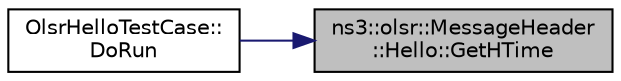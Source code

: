 digraph "ns3::olsr::MessageHeader::Hello::GetHTime"
{
 // LATEX_PDF_SIZE
  edge [fontname="Helvetica",fontsize="10",labelfontname="Helvetica",labelfontsize="10"];
  node [fontname="Helvetica",fontsize="10",shape=record];
  rankdir="RL";
  Node1 [label="ns3::olsr::MessageHeader\l::Hello::GetHTime",height=0.2,width=0.4,color="black", fillcolor="grey75", style="filled", fontcolor="black",tooltip="Get the HELLO emission interval."];
  Node1 -> Node2 [dir="back",color="midnightblue",fontsize="10",style="solid",fontname="Helvetica"];
  Node2 [label="OlsrHelloTestCase::\lDoRun",height=0.2,width=0.4,color="black", fillcolor="white", style="filled",URL="$class_olsr_hello_test_case.html#a3868784f5c2cdc84d77aaf53d66a45b0",tooltip="Implementation to actually run this TestCase."];
}
